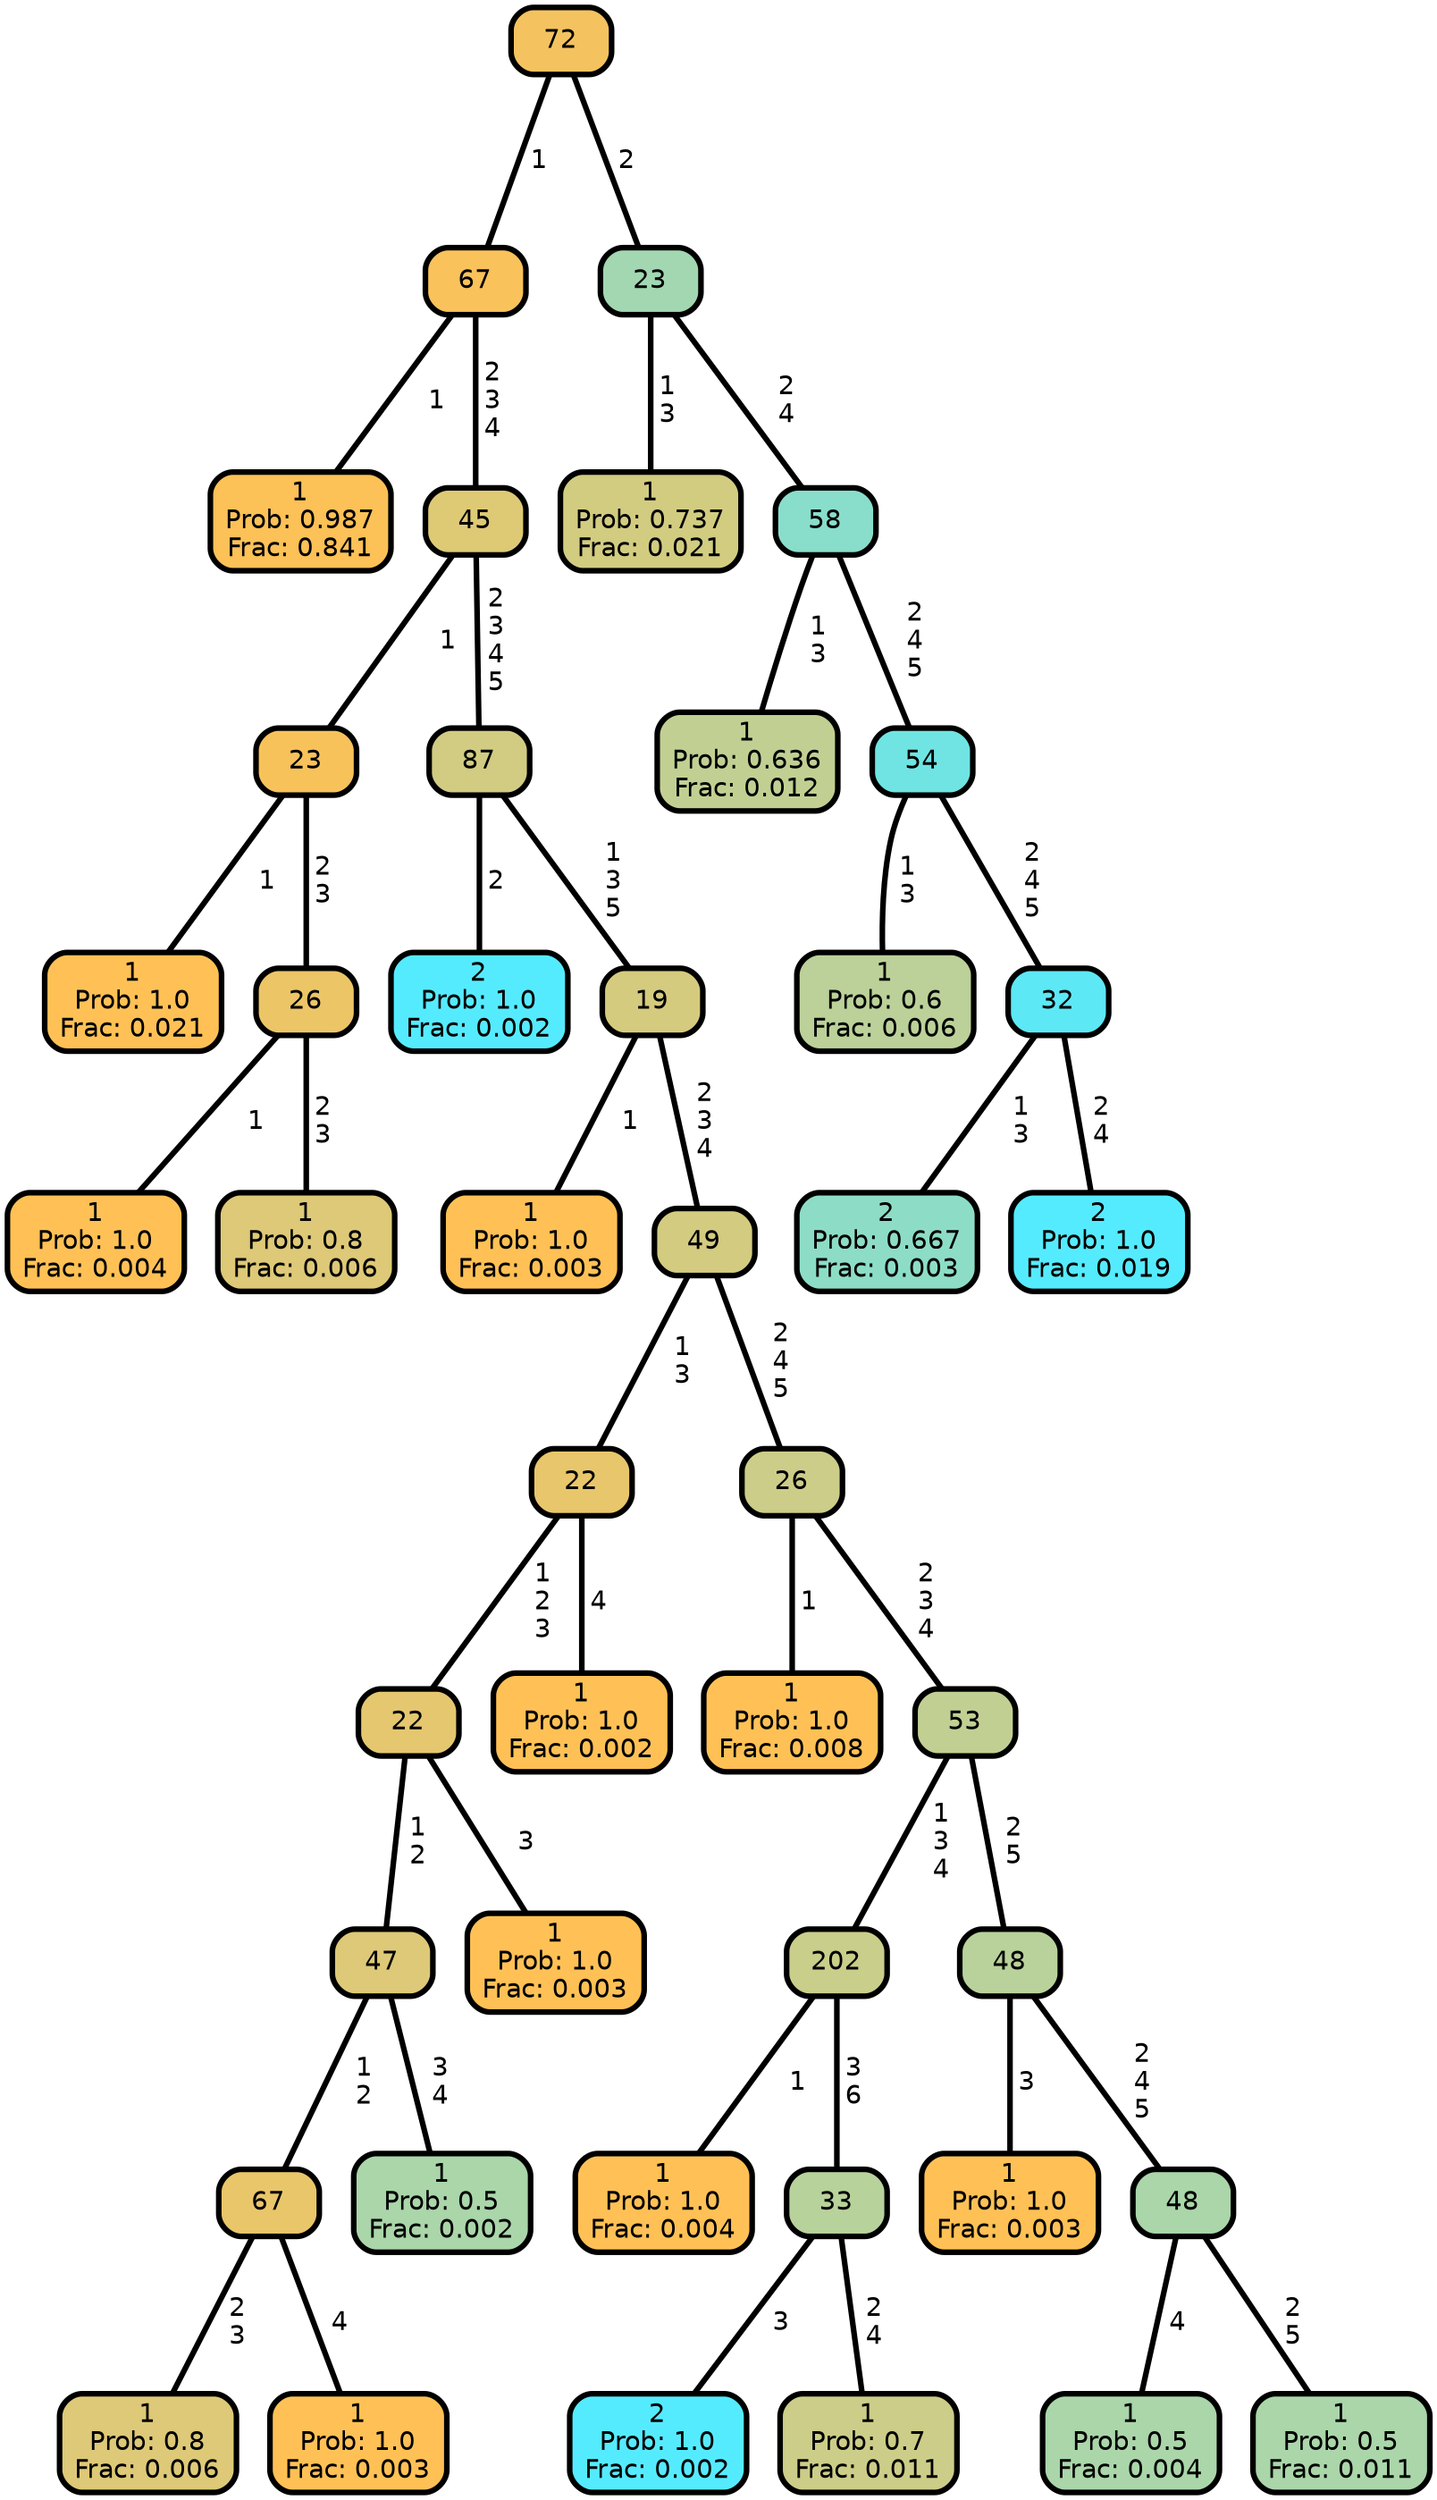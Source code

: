 graph Tree {
node [shape=box, style="filled, rounded",color="black",penwidth="3",fontcolor="black",                 fontname=helvetica] ;
graph [ranksep="0 equally", splines=straight,                 bgcolor=transparent, dpi=200] ;
edge [fontname=helvetica, color=black] ;
0 [label="1
Prob: 0.987
Frac: 0.841", fillcolor="#fcc157"] ;
1 [label="67", fillcolor="#f9c25a"] ;
2 [label="1
Prob: 1.0
Frac: 0.021", fillcolor="#ffc155"] ;
3 [label="23", fillcolor="#f8c25b"] ;
4 [label="1
Prob: 1.0
Frac: 0.004", fillcolor="#ffc155"] ;
5 [label="26", fillcolor="#ecc567"] ;
6 [label="1
Prob: 0.8
Frac: 0.006", fillcolor="#ddc977"] ;
7 [label="45", fillcolor="#dec975"] ;
8 [label="2
Prob: 1.0
Frac: 0.002", fillcolor="#55ebff"] ;
9 [label="87", fillcolor="#d1cc82"] ;
10 [label="1
Prob: 1.0
Frac: 0.003", fillcolor="#ffc155"] ;
11 [label="19", fillcolor="#d5cb7e"] ;
12 [label="1
Prob: 0.8
Frac: 0.006", fillcolor="#ddc977"] ;
13 [label="67", fillcolor="#e9c66a"] ;
14 [label="1
Prob: 1.0
Frac: 0.003", fillcolor="#ffc155"] ;
15 [label="47", fillcolor="#ddc977"] ;
16 [label="1
Prob: 0.5
Frac: 0.002", fillcolor="#aad6aa"] ;
17 [label="22", fillcolor="#e4c76f"] ;
18 [label="1
Prob: 1.0
Frac: 0.003", fillcolor="#ffc155"] ;
19 [label="22", fillcolor="#e8c66b"] ;
20 [label="1
Prob: 1.0
Frac: 0.002", fillcolor="#ffc155"] ;
21 [label="49", fillcolor="#d3cb80"] ;
22 [label="1
Prob: 1.0
Frac: 0.008", fillcolor="#ffc155"] ;
23 [label="26", fillcolor="#cccd88"] ;
24 [label="1
Prob: 1.0
Frac: 0.004", fillcolor="#ffc155"] ;
25 [label="202", fillcolor="#c9ce8a"] ;
26 [label="2
Prob: 1.0
Frac: 0.002", fillcolor="#55ebff"] ;
27 [label="33", fillcolor="#b8d29b"] ;
28 [label="1
Prob: 0.7
Frac: 0.011", fillcolor="#cccd88"] ;
29 [label="53", fillcolor="#c1d092"] ;
30 [label="1
Prob: 1.0
Frac: 0.003", fillcolor="#ffc155"] ;
31 [label="48", fillcolor="#b9d29b"] ;
32 [label="1
Prob: 0.5
Frac: 0.004", fillcolor="#aad6aa"] ;
33 [label="48", fillcolor="#aad6aa"] ;
34 [label="1
Prob: 0.5
Frac: 0.011", fillcolor="#aad6aa"] ;
35 [label="72", fillcolor="#f4c35f"] ;
36 [label="1
Prob: 0.737
Frac: 0.021", fillcolor="#d2cc81"] ;
37 [label="23", fillcolor="#a2d7b1"] ;
38 [label="1
Prob: 0.636
Frac: 0.012", fillcolor="#c1d092"] ;
39 [label="58", fillcolor="#88decb"] ;
40 [label="1
Prob: 0.6
Frac: 0.006", fillcolor="#bbd199"] ;
41 [label="54", fillcolor="#70e4e3"] ;
42 [label="2
Prob: 0.667
Frac: 0.003", fillcolor="#8dddc6"] ;
43 [label="32", fillcolor="#5de8f6"] ;
44 [label="2
Prob: 1.0
Frac: 0.019", fillcolor="#55ebff"] ;
1 -- 0 [label=" 1",penwidth=3] ;
1 -- 7 [label=" 2\n 3\n 4",penwidth=3] ;
3 -- 2 [label=" 1",penwidth=3] ;
3 -- 5 [label=" 2\n 3",penwidth=3] ;
5 -- 4 [label=" 1",penwidth=3] ;
5 -- 6 [label=" 2\n 3",penwidth=3] ;
7 -- 3 [label=" 1",penwidth=3] ;
7 -- 9 [label=" 2\n 3\n 4\n 5",penwidth=3] ;
9 -- 8 [label=" 2",penwidth=3] ;
9 -- 11 [label=" 1\n 3\n 5",penwidth=3] ;
11 -- 10 [label=" 1",penwidth=3] ;
11 -- 21 [label=" 2\n 3\n 4",penwidth=3] ;
13 -- 12 [label=" 2\n 3",penwidth=3] ;
13 -- 14 [label=" 4",penwidth=3] ;
15 -- 13 [label=" 1\n 2",penwidth=3] ;
15 -- 16 [label=" 3\n 4",penwidth=3] ;
17 -- 15 [label=" 1\n 2",penwidth=3] ;
17 -- 18 [label=" 3",penwidth=3] ;
19 -- 17 [label=" 1\n 2\n 3",penwidth=3] ;
19 -- 20 [label=" 4",penwidth=3] ;
21 -- 19 [label=" 1\n 3",penwidth=3] ;
21 -- 23 [label=" 2\n 4\n 5",penwidth=3] ;
23 -- 22 [label=" 1",penwidth=3] ;
23 -- 29 [label=" 2\n 3\n 4",penwidth=3] ;
25 -- 24 [label=" 1",penwidth=3] ;
25 -- 27 [label=" 3\n 6",penwidth=3] ;
27 -- 26 [label=" 3",penwidth=3] ;
27 -- 28 [label=" 2\n 4",penwidth=3] ;
29 -- 25 [label=" 1\n 3\n 4",penwidth=3] ;
29 -- 31 [label=" 2\n 5",penwidth=3] ;
31 -- 30 [label=" 3",penwidth=3] ;
31 -- 33 [label=" 2\n 4\n 5",penwidth=3] ;
33 -- 32 [label=" 4",penwidth=3] ;
33 -- 34 [label=" 2\n 5",penwidth=3] ;
35 -- 1 [label=" 1",penwidth=3] ;
35 -- 37 [label=" 2",penwidth=3] ;
37 -- 36 [label=" 1\n 3",penwidth=3] ;
37 -- 39 [label=" 2\n 4",penwidth=3] ;
39 -- 38 [label=" 1\n 3",penwidth=3] ;
39 -- 41 [label=" 2\n 4\n 5",penwidth=3] ;
41 -- 40 [label=" 1\n 3",penwidth=3] ;
41 -- 43 [label=" 2\n 4\n 5",penwidth=3] ;
43 -- 42 [label=" 1\n 3",penwidth=3] ;
43 -- 44 [label=" 2\n 4",penwidth=3] ;
{rank = same;}}